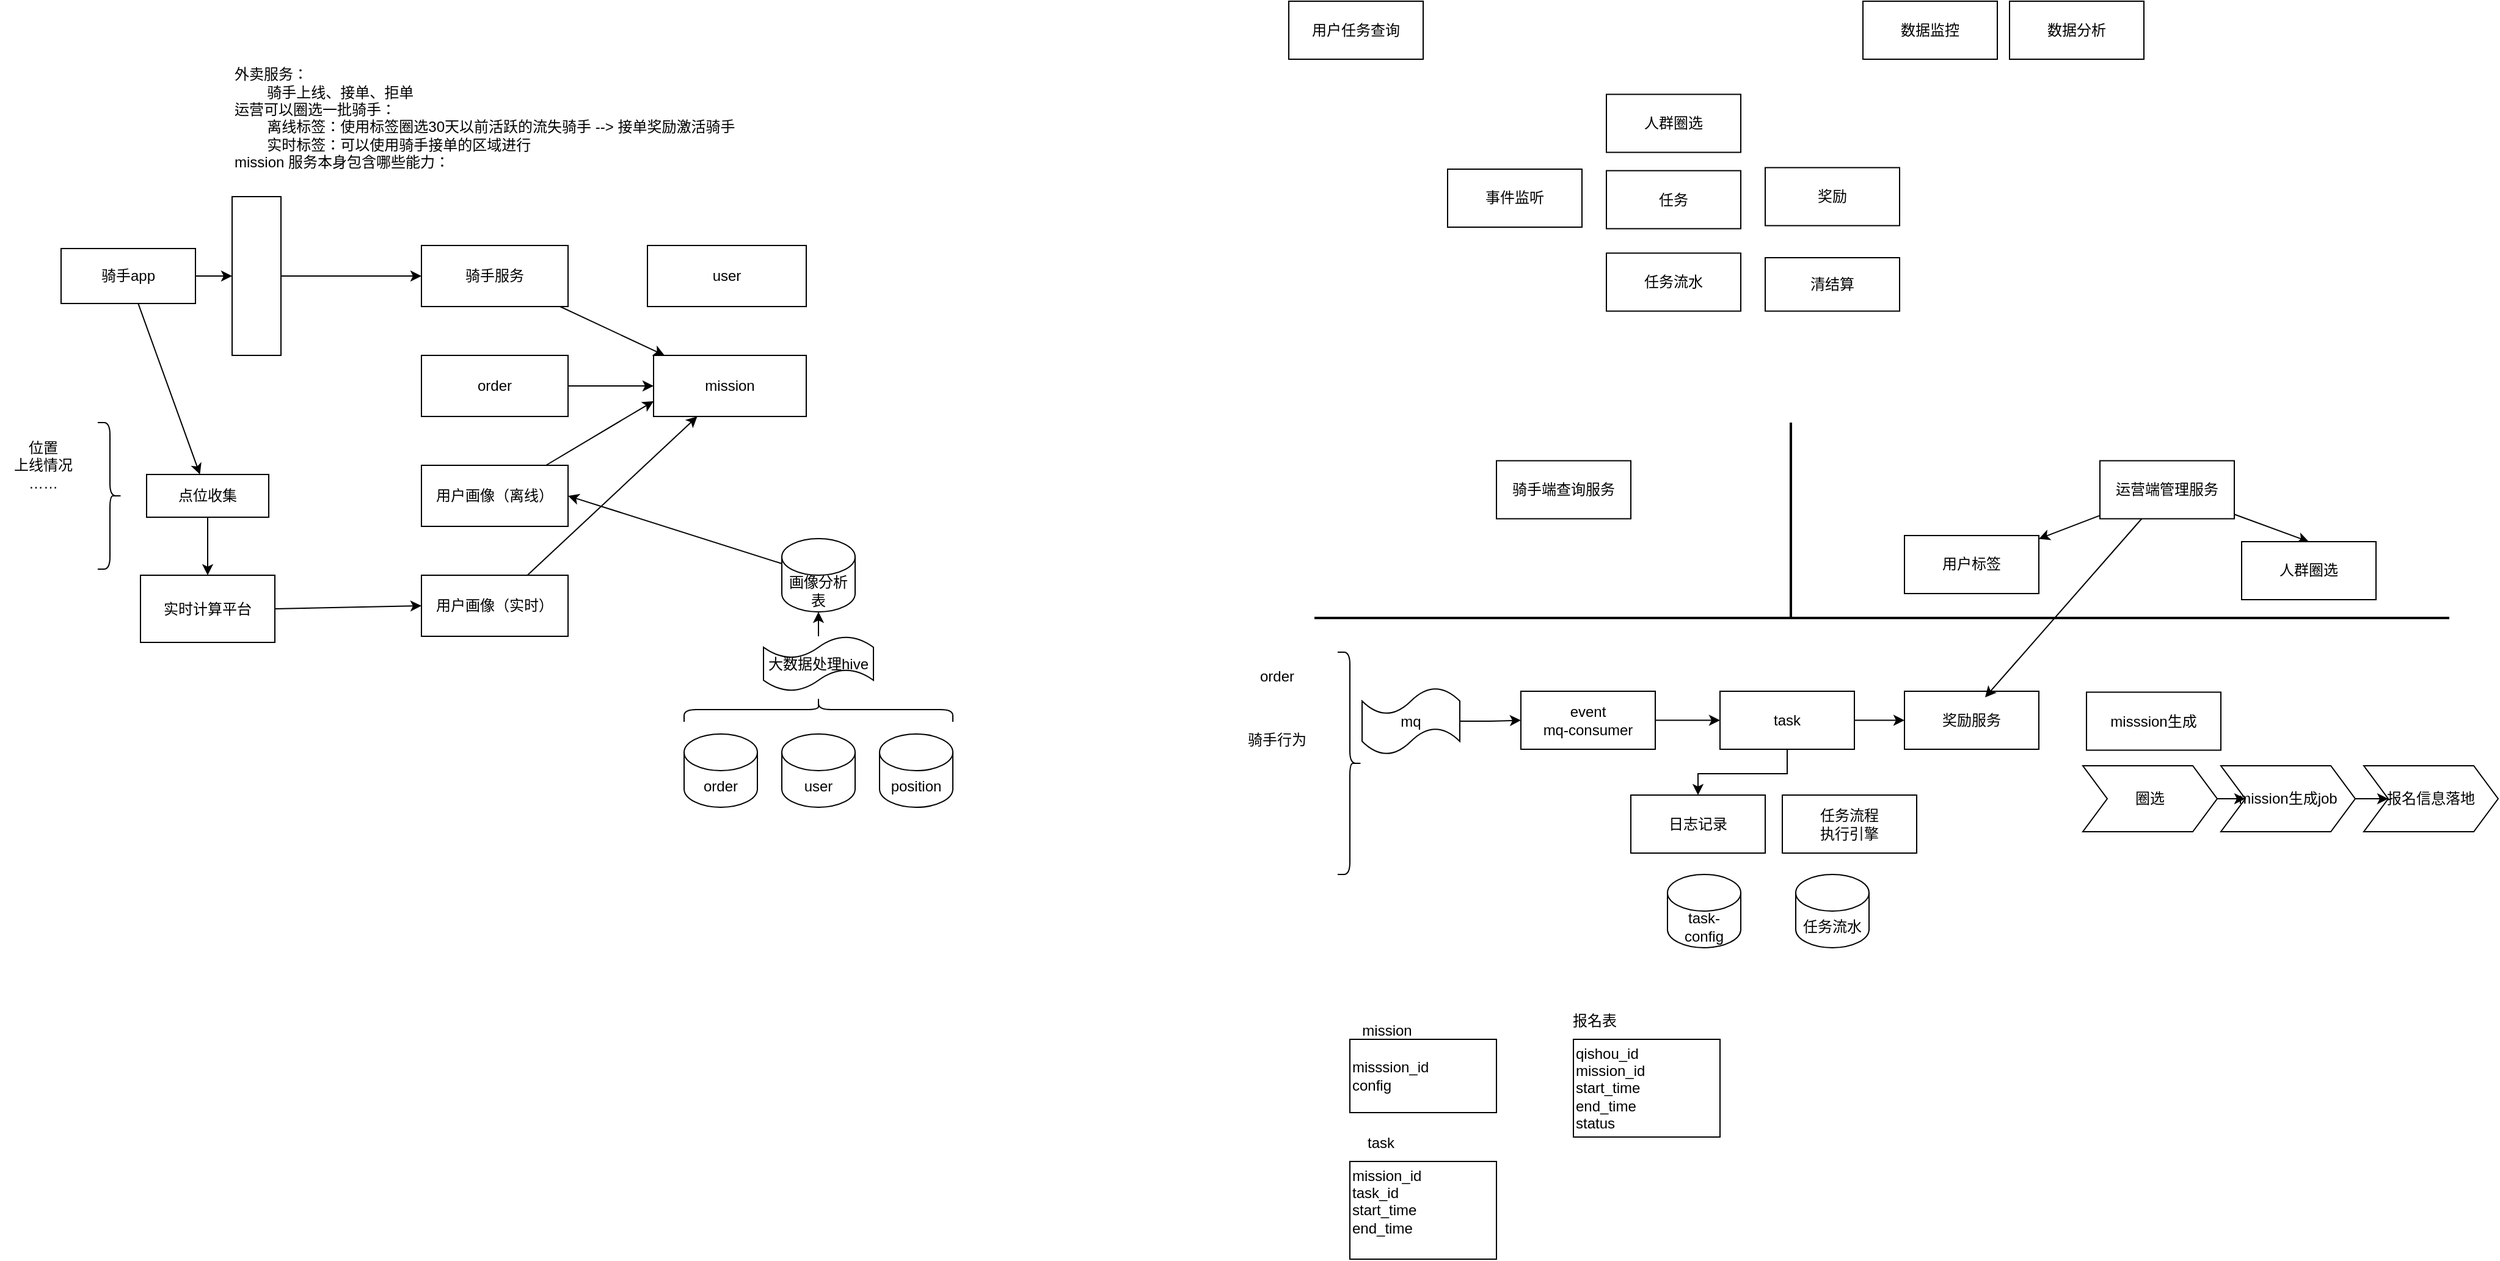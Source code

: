 <mxfile version="24.7.7">
  <diagram name="第 1 页" id="uhqJsvt_ejCMpK2pkjkp">
    <mxGraphModel dx="3212" dy="1365" grid="1" gridSize="10" guides="1" tooltips="1" connect="1" arrows="1" fold="1" page="1" pageScale="1" pageWidth="827" pageHeight="1169" math="0" shadow="0">
      <root>
        <mxCell id="0" />
        <mxCell id="1" parent="0" />
        <mxCell id="9O2-hVy0NoaZudDnbtpv-1" value="外卖服务：&lt;div&gt;&lt;span style=&quot;white-space: pre;&quot;&gt;&#x9;&lt;/span&gt;骑手上线、接单、拒单&lt;/div&gt;&lt;div&gt;运营可以圈选一批骑手：&lt;/div&gt;&lt;div&gt;&lt;span style=&quot;white-space: pre;&quot;&gt;&#x9;&lt;/span&gt;离线标签：使用标签圈选30天以前活跃的流失骑手 --&amp;gt; 接单奖励激活骑手&lt;/div&gt;&lt;div&gt;&lt;span style=&quot;white-space: pre;&quot;&gt;&#x9;&lt;/span&gt;实时标签：可以使用骑手接单的区域进行&lt;/div&gt;&lt;div&gt;mission 服务本身包含哪些能力：&lt;/div&gt;&lt;div&gt;&lt;span style=&quot;white-space: pre;&quot;&gt;&#x9;&lt;/span&gt;&lt;br&gt;&lt;/div&gt;" style="text;html=1;align=left;verticalAlign=middle;resizable=0;points=[];autosize=1;strokeColor=none;fillColor=none;" vertex="1" parent="1">
          <mxGeometry x="90" y="68" width="430" height="110" as="geometry" />
        </mxCell>
        <mxCell id="9O2-hVy0NoaZudDnbtpv-2" value="mission" style="rounded=0;whiteSpace=wrap;html=1;" vertex="1" parent="1">
          <mxGeometry x="435" y="310" width="125" height="50" as="geometry" />
        </mxCell>
        <mxCell id="9O2-hVy0NoaZudDnbtpv-7" value="" style="edgeStyle=orthogonalEdgeStyle;rounded=0;orthogonalLoop=1;jettySize=auto;html=1;" edge="1" parent="1" source="9O2-hVy0NoaZudDnbtpv-3" target="9O2-hVy0NoaZudDnbtpv-2">
          <mxGeometry relative="1" as="geometry" />
        </mxCell>
        <mxCell id="9O2-hVy0NoaZudDnbtpv-3" value="order" style="rounded=0;whiteSpace=wrap;html=1;" vertex="1" parent="1">
          <mxGeometry x="245" y="310" width="120" height="50" as="geometry" />
        </mxCell>
        <mxCell id="9O2-hVy0NoaZudDnbtpv-6" value="" style="rounded=0;orthogonalLoop=1;jettySize=auto;html=1;" edge="1" parent="1" source="9O2-hVy0NoaZudDnbtpv-4" target="9O2-hVy0NoaZudDnbtpv-2">
          <mxGeometry relative="1" as="geometry">
            <mxPoint x="445" y="245" as="targetPoint" />
          </mxGeometry>
        </mxCell>
        <mxCell id="9O2-hVy0NoaZudDnbtpv-4" value="骑手服务" style="rounded=0;whiteSpace=wrap;html=1;" vertex="1" parent="1">
          <mxGeometry x="245" y="220" width="120" height="50" as="geometry" />
        </mxCell>
        <mxCell id="9O2-hVy0NoaZudDnbtpv-10" value="" style="rounded=0;orthogonalLoop=1;jettySize=auto;html=1;entryX=0;entryY=0.75;entryDx=0;entryDy=0;" edge="1" parent="1" source="9O2-hVy0NoaZudDnbtpv-8" target="9O2-hVy0NoaZudDnbtpv-2">
          <mxGeometry relative="1" as="geometry">
            <mxPoint x="445" y="425" as="targetPoint" />
          </mxGeometry>
        </mxCell>
        <mxCell id="9O2-hVy0NoaZudDnbtpv-8" value="用户画像（离线）" style="rounded=0;whiteSpace=wrap;html=1;" vertex="1" parent="1">
          <mxGeometry x="245" y="400" width="120" height="50" as="geometry" />
        </mxCell>
        <mxCell id="9O2-hVy0NoaZudDnbtpv-13" value="" style="edgeStyle=orthogonalEdgeStyle;rounded=0;orthogonalLoop=1;jettySize=auto;html=1;" edge="1" parent="1" source="9O2-hVy0NoaZudDnbtpv-11" target="9O2-hVy0NoaZudDnbtpv-12">
          <mxGeometry relative="1" as="geometry" />
        </mxCell>
        <mxCell id="9O2-hVy0NoaZudDnbtpv-18" value="" style="rounded=0;orthogonalLoop=1;jettySize=auto;html=1;" edge="1" parent="1" source="9O2-hVy0NoaZudDnbtpv-11" target="9O2-hVy0NoaZudDnbtpv-16">
          <mxGeometry relative="1" as="geometry">
            <mxPoint x="5" y="347.5" as="targetPoint" />
          </mxGeometry>
        </mxCell>
        <mxCell id="9O2-hVy0NoaZudDnbtpv-11" value="骑手app" style="rounded=0;whiteSpace=wrap;html=1;" vertex="1" parent="1">
          <mxGeometry x="-50" y="222.5" width="110" height="45" as="geometry" />
        </mxCell>
        <mxCell id="9O2-hVy0NoaZudDnbtpv-14" value="" style="edgeStyle=orthogonalEdgeStyle;rounded=0;orthogonalLoop=1;jettySize=auto;html=1;" edge="1" parent="1" source="9O2-hVy0NoaZudDnbtpv-12" target="9O2-hVy0NoaZudDnbtpv-4">
          <mxGeometry relative="1" as="geometry" />
        </mxCell>
        <mxCell id="9O2-hVy0NoaZudDnbtpv-12" value="" style="rounded=0;whiteSpace=wrap;html=1;" vertex="1" parent="1">
          <mxGeometry x="90" y="180" width="40" height="130" as="geometry" />
        </mxCell>
        <mxCell id="9O2-hVy0NoaZudDnbtpv-30" value="" style="rounded=0;orthogonalLoop=1;jettySize=auto;html=1;" edge="1" parent="1" source="9O2-hVy0NoaZudDnbtpv-15" target="9O2-hVy0NoaZudDnbtpv-2">
          <mxGeometry relative="1" as="geometry" />
        </mxCell>
        <mxCell id="9O2-hVy0NoaZudDnbtpv-15" value="用户画像（实时）" style="rounded=0;whiteSpace=wrap;html=1;" vertex="1" parent="1">
          <mxGeometry x="245" y="490" width="120" height="50" as="geometry" />
        </mxCell>
        <mxCell id="9O2-hVy0NoaZudDnbtpv-20" value="" style="rounded=0;orthogonalLoop=1;jettySize=auto;html=1;entryX=0;entryY=0.5;entryDx=0;entryDy=0;exitX=1;exitY=0.5;exitDx=0;exitDy=0;" edge="1" parent="1" source="9O2-hVy0NoaZudDnbtpv-27" target="9O2-hVy0NoaZudDnbtpv-15">
          <mxGeometry relative="1" as="geometry">
            <mxPoint x="105" y="505" as="sourcePoint" />
            <mxPoint x="130" y="530" as="targetPoint" />
          </mxGeometry>
        </mxCell>
        <mxCell id="9O2-hVy0NoaZudDnbtpv-26" value="" style="edgeStyle=orthogonalEdgeStyle;rounded=0;orthogonalLoop=1;jettySize=auto;html=1;entryX=0.5;entryY=0;entryDx=0;entryDy=0;" edge="1" parent="1" source="9O2-hVy0NoaZudDnbtpv-16" target="9O2-hVy0NoaZudDnbtpv-27">
          <mxGeometry relative="1" as="geometry">
            <mxPoint x="70" y="480" as="targetPoint" />
          </mxGeometry>
        </mxCell>
        <mxCell id="9O2-hVy0NoaZudDnbtpv-16" value="点位收集" style="rounded=0;whiteSpace=wrap;html=1;" vertex="1" parent="1">
          <mxGeometry x="20" y="407.5" width="100" height="35" as="geometry" />
        </mxCell>
        <mxCell id="9O2-hVy0NoaZudDnbtpv-21" value="order" style="shape=cylinder3;whiteSpace=wrap;html=1;boundedLbl=1;backgroundOutline=1;size=15;" vertex="1" parent="1">
          <mxGeometry x="460" y="620" width="60" height="60" as="geometry" />
        </mxCell>
        <mxCell id="9O2-hVy0NoaZudDnbtpv-22" value="user" style="rounded=0;whiteSpace=wrap;html=1;" vertex="1" parent="1">
          <mxGeometry x="430" y="220" width="130" height="50" as="geometry" />
        </mxCell>
        <mxCell id="9O2-hVy0NoaZudDnbtpv-23" value="user" style="shape=cylinder3;whiteSpace=wrap;html=1;boundedLbl=1;backgroundOutline=1;size=15;" vertex="1" parent="1">
          <mxGeometry x="540" y="620" width="60" height="60" as="geometry" />
        </mxCell>
        <mxCell id="9O2-hVy0NoaZudDnbtpv-24" value="position" style="shape=cylinder3;whiteSpace=wrap;html=1;boundedLbl=1;backgroundOutline=1;size=15;" vertex="1" parent="1">
          <mxGeometry x="620" y="620" width="60" height="60" as="geometry" />
        </mxCell>
        <mxCell id="9O2-hVy0NoaZudDnbtpv-27" value="实时计算平台" style="rounded=0;whiteSpace=wrap;html=1;" vertex="1" parent="1">
          <mxGeometry x="15" y="490" width="110" height="55" as="geometry" />
        </mxCell>
        <mxCell id="9O2-hVy0NoaZudDnbtpv-28" value="" style="shape=curlyBracket;whiteSpace=wrap;html=1;rounded=1;flipH=1;labelPosition=right;verticalLabelPosition=middle;align=left;verticalAlign=middle;" vertex="1" parent="1">
          <mxGeometry x="-20" y="365" width="20" height="120" as="geometry" />
        </mxCell>
        <mxCell id="9O2-hVy0NoaZudDnbtpv-29" value="位置&lt;div&gt;上线情况&lt;/div&gt;&lt;div&gt;……&lt;/div&gt;" style="text;html=1;align=center;verticalAlign=middle;resizable=0;points=[];autosize=1;strokeColor=none;fillColor=none;" vertex="1" parent="1">
          <mxGeometry x="-100" y="370" width="70" height="60" as="geometry" />
        </mxCell>
        <mxCell id="9O2-hVy0NoaZudDnbtpv-31" value="" style="shape=curlyBracket;whiteSpace=wrap;html=1;rounded=1;labelPosition=left;verticalLabelPosition=middle;align=right;verticalAlign=middle;rotation=90;" vertex="1" parent="1">
          <mxGeometry x="560" y="490" width="20" height="220" as="geometry" />
        </mxCell>
        <mxCell id="9O2-hVy0NoaZudDnbtpv-34" value="" style="edgeStyle=orthogonalEdgeStyle;rounded=0;orthogonalLoop=1;jettySize=auto;html=1;" edge="1" parent="1" source="9O2-hVy0NoaZudDnbtpv-32">
          <mxGeometry relative="1" as="geometry">
            <mxPoint x="570" y="520" as="targetPoint" />
          </mxGeometry>
        </mxCell>
        <mxCell id="9O2-hVy0NoaZudDnbtpv-32" value="大数据处理hive" style="shape=tape;whiteSpace=wrap;html=1;" vertex="1" parent="1">
          <mxGeometry x="525" y="540" width="90" height="45" as="geometry" />
        </mxCell>
        <mxCell id="9O2-hVy0NoaZudDnbtpv-37" value="" style="rounded=0;orthogonalLoop=1;jettySize=auto;html=1;entryX=1;entryY=0.5;entryDx=0;entryDy=0;" edge="1" parent="1" source="9O2-hVy0NoaZudDnbtpv-35" target="9O2-hVy0NoaZudDnbtpv-8">
          <mxGeometry relative="1" as="geometry">
            <mxPoint x="450" y="450" as="targetPoint" />
          </mxGeometry>
        </mxCell>
        <mxCell id="9O2-hVy0NoaZudDnbtpv-35" value="画像分析表" style="shape=cylinder3;whiteSpace=wrap;html=1;boundedLbl=1;backgroundOutline=1;size=15;" vertex="1" parent="1">
          <mxGeometry x="540" y="460" width="60" height="60" as="geometry" />
        </mxCell>
        <mxCell id="9O2-hVy0NoaZudDnbtpv-38" value="任务" style="rounded=0;whiteSpace=wrap;html=1;" vertex="1" parent="1">
          <mxGeometry x="1215" y="158.75" width="110" height="47.5" as="geometry" />
        </mxCell>
        <mxCell id="9O2-hVy0NoaZudDnbtpv-39" value="人群圈选" style="rounded=0;whiteSpace=wrap;html=1;" vertex="1" parent="1">
          <mxGeometry x="1215" y="96.25" width="110" height="47.5" as="geometry" />
        </mxCell>
        <mxCell id="9O2-hVy0NoaZudDnbtpv-40" value="事件监听" style="rounded=0;whiteSpace=wrap;html=1;" vertex="1" parent="1">
          <mxGeometry x="1085" y="157.5" width="110" height="47.5" as="geometry" />
        </mxCell>
        <mxCell id="9O2-hVy0NoaZudDnbtpv-42" value="奖励" style="rounded=0;whiteSpace=wrap;html=1;" vertex="1" parent="1">
          <mxGeometry x="1345" y="156.25" width="110" height="47.5" as="geometry" />
        </mxCell>
        <mxCell id="9O2-hVy0NoaZudDnbtpv-43" value="任务流水" style="rounded=0;whiteSpace=wrap;html=1;" vertex="1" parent="1">
          <mxGeometry x="1215" y="226.25" width="110" height="47.5" as="geometry" />
        </mxCell>
        <mxCell id="9O2-hVy0NoaZudDnbtpv-44" value="用户任务查询" style="rounded=0;whiteSpace=wrap;html=1;" vertex="1" parent="1">
          <mxGeometry x="955" y="20" width="110" height="47.5" as="geometry" />
        </mxCell>
        <mxCell id="9O2-hVy0NoaZudDnbtpv-45" value="数据监控" style="rounded=0;whiteSpace=wrap;html=1;" vertex="1" parent="1">
          <mxGeometry x="1425" y="20" width="110" height="47.5" as="geometry" />
        </mxCell>
        <mxCell id="9O2-hVy0NoaZudDnbtpv-46" value="数据分析" style="rounded=0;whiteSpace=wrap;html=1;" vertex="1" parent="1">
          <mxGeometry x="1545" y="20" width="110" height="47.5" as="geometry" />
        </mxCell>
        <mxCell id="9O2-hVy0NoaZudDnbtpv-47" value="清结算" style="rounded=0;whiteSpace=wrap;html=1;" vertex="1" parent="1">
          <mxGeometry x="1345" y="230" width="110" height="43.75" as="geometry" />
        </mxCell>
        <mxCell id="9O2-hVy0NoaZudDnbtpv-53" value="" style="edgeStyle=orthogonalEdgeStyle;rounded=0;orthogonalLoop=1;jettySize=auto;html=1;" edge="1" parent="1" source="9O2-hVy0NoaZudDnbtpv-48" target="9O2-hVy0NoaZudDnbtpv-50">
          <mxGeometry relative="1" as="geometry" />
        </mxCell>
        <mxCell id="9O2-hVy0NoaZudDnbtpv-54" value="" style="edgeStyle=orthogonalEdgeStyle;rounded=0;orthogonalLoop=1;jettySize=auto;html=1;" edge="1" parent="1" source="9O2-hVy0NoaZudDnbtpv-48" target="9O2-hVy0NoaZudDnbtpv-49">
          <mxGeometry relative="1" as="geometry" />
        </mxCell>
        <mxCell id="9O2-hVy0NoaZudDnbtpv-48" value="task" style="rounded=0;whiteSpace=wrap;html=1;" vertex="1" parent="1">
          <mxGeometry x="1308" y="585" width="110" height="47.5" as="geometry" />
        </mxCell>
        <mxCell id="9O2-hVy0NoaZudDnbtpv-49" value="奖励服务" style="rounded=0;whiteSpace=wrap;html=1;" vertex="1" parent="1">
          <mxGeometry x="1459" y="585" width="110" height="47.5" as="geometry" />
        </mxCell>
        <mxCell id="9O2-hVy0NoaZudDnbtpv-50" value="日志记录" style="rounded=0;whiteSpace=wrap;html=1;" vertex="1" parent="1">
          <mxGeometry x="1235" y="670" width="110" height="47.5" as="geometry" />
        </mxCell>
        <mxCell id="9O2-hVy0NoaZudDnbtpv-71" value="" style="rounded=0;orthogonalLoop=1;jettySize=auto;html=1;" edge="1" parent="1" source="9O2-hVy0NoaZudDnbtpv-51" target="9O2-hVy0NoaZudDnbtpv-68">
          <mxGeometry relative="1" as="geometry">
            <mxPoint x="1539" y="413.75" as="targetPoint" />
          </mxGeometry>
        </mxCell>
        <mxCell id="9O2-hVy0NoaZudDnbtpv-73" value="" style="rounded=0;orthogonalLoop=1;jettySize=auto;html=1;entryX=0.5;entryY=0;entryDx=0;entryDy=0;" edge="1" parent="1" source="9O2-hVy0NoaZudDnbtpv-51" target="9O2-hVy0NoaZudDnbtpv-67">
          <mxGeometry relative="1" as="geometry">
            <mxPoint x="1809" y="413.75" as="targetPoint" />
          </mxGeometry>
        </mxCell>
        <mxCell id="9O2-hVy0NoaZudDnbtpv-75" value="" style="rounded=0;orthogonalLoop=1;jettySize=auto;html=1;entryX=0.6;entryY=0.105;entryDx=0;entryDy=0;entryPerimeter=0;" edge="1" parent="1" source="9O2-hVy0NoaZudDnbtpv-51" target="9O2-hVy0NoaZudDnbtpv-49">
          <mxGeometry relative="1" as="geometry">
            <mxPoint x="1645" y="510" as="targetPoint" />
          </mxGeometry>
        </mxCell>
        <mxCell id="9O2-hVy0NoaZudDnbtpv-51" value="运营端管理服务" style="rounded=0;whiteSpace=wrap;html=1;" vertex="1" parent="1">
          <mxGeometry x="1619" y="396.25" width="110" height="47.5" as="geometry" />
        </mxCell>
        <mxCell id="9O2-hVy0NoaZudDnbtpv-52" value="骑手端查询服务" style="rounded=0;whiteSpace=wrap;html=1;" vertex="1" parent="1">
          <mxGeometry x="1125" y="396.25" width="110" height="47.5" as="geometry" />
        </mxCell>
        <mxCell id="9O2-hVy0NoaZudDnbtpv-66" value="" style="edgeStyle=orthogonalEdgeStyle;rounded=0;orthogonalLoop=1;jettySize=auto;html=1;" edge="1" parent="1" source="9O2-hVy0NoaZudDnbtpv-55" target="9O2-hVy0NoaZudDnbtpv-48">
          <mxGeometry relative="1" as="geometry" />
        </mxCell>
        <mxCell id="9O2-hVy0NoaZudDnbtpv-55" value="event&lt;div&gt;mq-consumer&lt;/div&gt;" style="rounded=0;whiteSpace=wrap;html=1;" vertex="1" parent="1">
          <mxGeometry x="1145" y="585" width="110" height="47.5" as="geometry" />
        </mxCell>
        <mxCell id="9O2-hVy0NoaZudDnbtpv-57" value="" style="edgeStyle=orthogonalEdgeStyle;rounded=0;orthogonalLoop=1;jettySize=auto;html=1;" edge="1" parent="1" source="9O2-hVy0NoaZudDnbtpv-56" target="9O2-hVy0NoaZudDnbtpv-55">
          <mxGeometry relative="1" as="geometry" />
        </mxCell>
        <mxCell id="9O2-hVy0NoaZudDnbtpv-56" value="mq" style="shape=tape;whiteSpace=wrap;html=1;" vertex="1" parent="1">
          <mxGeometry x="1015" y="582" width="80" height="55" as="geometry" />
        </mxCell>
        <mxCell id="9O2-hVy0NoaZudDnbtpv-58" value="" style="shape=curlyBracket;whiteSpace=wrap;html=1;rounded=1;flipH=1;labelPosition=right;verticalLabelPosition=middle;align=left;verticalAlign=middle;" vertex="1" parent="1">
          <mxGeometry x="995" y="553" width="20" height="182" as="geometry" />
        </mxCell>
        <mxCell id="9O2-hVy0NoaZudDnbtpv-61" value="order" style="text;html=1;align=center;verticalAlign=middle;resizable=0;points=[];autosize=1;strokeColor=none;fillColor=none;" vertex="1" parent="1">
          <mxGeometry x="920" y="558" width="50" height="30" as="geometry" />
        </mxCell>
        <mxCell id="9O2-hVy0NoaZudDnbtpv-63" value="骑手行为" style="text;html=1;align=center;verticalAlign=middle;resizable=0;points=[];autosize=1;strokeColor=none;fillColor=none;" vertex="1" parent="1">
          <mxGeometry x="910" y="610" width="70" height="30" as="geometry" />
        </mxCell>
        <mxCell id="9O2-hVy0NoaZudDnbtpv-64" value="task-config" style="shape=cylinder3;whiteSpace=wrap;html=1;boundedLbl=1;backgroundOutline=1;size=15;" vertex="1" parent="1">
          <mxGeometry x="1265" y="735" width="60" height="60" as="geometry" />
        </mxCell>
        <mxCell id="9O2-hVy0NoaZudDnbtpv-67" value="人群圈选" style="rounded=0;whiteSpace=wrap;html=1;" vertex="1" parent="1">
          <mxGeometry x="1735" y="462.5" width="110" height="47.5" as="geometry" />
        </mxCell>
        <mxCell id="9O2-hVy0NoaZudDnbtpv-68" value="用户标签" style="rounded=0;whiteSpace=wrap;html=1;" vertex="1" parent="1">
          <mxGeometry x="1459" y="457.5" width="110" height="47.5" as="geometry" />
        </mxCell>
        <mxCell id="9O2-hVy0NoaZudDnbtpv-69" style="edgeStyle=orthogonalEdgeStyle;rounded=0;orthogonalLoop=1;jettySize=auto;html=1;exitX=0.5;exitY=1;exitDx=0;exitDy=0;" edge="1" parent="1" source="9O2-hVy0NoaZudDnbtpv-68" target="9O2-hVy0NoaZudDnbtpv-68">
          <mxGeometry relative="1" as="geometry" />
        </mxCell>
        <mxCell id="9O2-hVy0NoaZudDnbtpv-77" value="qishou_id&lt;div&gt;mission_id&lt;/div&gt;&lt;div&gt;start_time&lt;br&gt;end_time&lt;/div&gt;&lt;div&gt;status&lt;/div&gt;" style="rounded=0;whiteSpace=wrap;html=1;align=left;" vertex="1" parent="1">
          <mxGeometry x="1188" y="870" width="120" height="80" as="geometry" />
        </mxCell>
        <mxCell id="9O2-hVy0NoaZudDnbtpv-79" value="mission_id&lt;div&gt;task_id&lt;/div&gt;&lt;div&gt;start_time&lt;/div&gt;&lt;div&gt;end_time&lt;/div&gt;&lt;div&gt;&lt;br&gt;&lt;/div&gt;" style="rounded=0;whiteSpace=wrap;html=1;align=left;" vertex="1" parent="1">
          <mxGeometry x="1005" y="970" width="120" height="80" as="geometry" />
        </mxCell>
        <mxCell id="9O2-hVy0NoaZudDnbtpv-82" value="misssion_id&lt;div&gt;config&lt;/div&gt;" style="rounded=0;whiteSpace=wrap;html=1;align=left;" vertex="1" parent="1">
          <mxGeometry x="1005" y="870" width="120" height="60" as="geometry" />
        </mxCell>
        <mxCell id="9O2-hVy0NoaZudDnbtpv-84" value="报名表" style="text;html=1;align=center;verticalAlign=middle;resizable=0;points=[];autosize=1;strokeColor=none;fillColor=none;" vertex="1" parent="1">
          <mxGeometry x="1175" y="840" width="60" height="30" as="geometry" />
        </mxCell>
        <mxCell id="9O2-hVy0NoaZudDnbtpv-87" value="" style="edgeStyle=orthogonalEdgeStyle;rounded=0;orthogonalLoop=1;jettySize=auto;html=1;" edge="1" parent="1" source="9O2-hVy0NoaZudDnbtpv-85" target="9O2-hVy0NoaZudDnbtpv-86">
          <mxGeometry relative="1" as="geometry" />
        </mxCell>
        <mxCell id="9O2-hVy0NoaZudDnbtpv-85" value="圈选" style="shape=step;perimeter=stepPerimeter;whiteSpace=wrap;html=1;fixedSize=1;" vertex="1" parent="1">
          <mxGeometry x="1605" y="646" width="110" height="54" as="geometry" />
        </mxCell>
        <mxCell id="9O2-hVy0NoaZudDnbtpv-89" value="" style="edgeStyle=orthogonalEdgeStyle;rounded=0;orthogonalLoop=1;jettySize=auto;html=1;" edge="1" parent="1" source="9O2-hVy0NoaZudDnbtpv-86" target="9O2-hVy0NoaZudDnbtpv-88">
          <mxGeometry relative="1" as="geometry" />
        </mxCell>
        <mxCell id="9O2-hVy0NoaZudDnbtpv-86" value="mission生成job" style="shape=step;perimeter=stepPerimeter;whiteSpace=wrap;html=1;fixedSize=1;" vertex="1" parent="1">
          <mxGeometry x="1718" y="646" width="110" height="54" as="geometry" />
        </mxCell>
        <mxCell id="9O2-hVy0NoaZudDnbtpv-88" value="报名信息落地" style="shape=step;perimeter=stepPerimeter;whiteSpace=wrap;html=1;fixedSize=1;" vertex="1" parent="1">
          <mxGeometry x="1835" y="646" width="110" height="54" as="geometry" />
        </mxCell>
        <mxCell id="9O2-hVy0NoaZudDnbtpv-90" value="misssion生成" style="rounded=0;whiteSpace=wrap;html=1;" vertex="1" parent="1">
          <mxGeometry x="1608" y="585.75" width="110" height="47.5" as="geometry" />
        </mxCell>
        <mxCell id="9O2-hVy0NoaZudDnbtpv-91" value="任务流程&lt;div&gt;执行引擎&lt;/div&gt;" style="rounded=0;whiteSpace=wrap;html=1;" vertex="1" parent="1">
          <mxGeometry x="1359" y="670" width="110" height="47.5" as="geometry" />
        </mxCell>
        <mxCell id="9O2-hVy0NoaZudDnbtpv-92" value="task" style="text;html=1;align=center;verticalAlign=middle;resizable=0;points=[];autosize=1;strokeColor=none;fillColor=none;" vertex="1" parent="1">
          <mxGeometry x="1005" y="940" width="50" height="30" as="geometry" />
        </mxCell>
        <mxCell id="9O2-hVy0NoaZudDnbtpv-93" value="mission" style="text;html=1;align=center;verticalAlign=middle;resizable=0;points=[];autosize=1;strokeColor=none;fillColor=none;" vertex="1" parent="1">
          <mxGeometry x="1005" y="848" width="60" height="30" as="geometry" />
        </mxCell>
        <mxCell id="9O2-hVy0NoaZudDnbtpv-94" value="任务流水" style="shape=cylinder3;whiteSpace=wrap;html=1;boundedLbl=1;backgroundOutline=1;size=15;" vertex="1" parent="1">
          <mxGeometry x="1370" y="735" width="60" height="60" as="geometry" />
        </mxCell>
        <mxCell id="9O2-hVy0NoaZudDnbtpv-95" value="" style="line;strokeWidth=2;html=1;" vertex="1" parent="1">
          <mxGeometry x="976" y="520" width="929" height="10" as="geometry" />
        </mxCell>
        <mxCell id="9O2-hVy0NoaZudDnbtpv-96" value="" style="line;strokeWidth=2;direction=south;html=1;" vertex="1" parent="1">
          <mxGeometry x="1361" y="365" width="10" height="160" as="geometry" />
        </mxCell>
      </root>
    </mxGraphModel>
  </diagram>
</mxfile>
